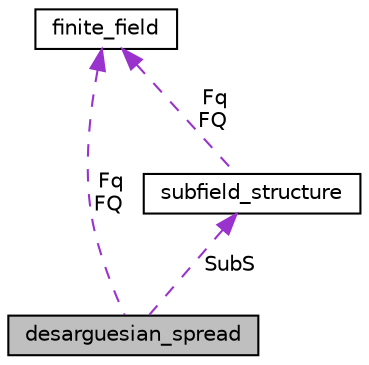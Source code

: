 digraph "desarguesian_spread"
{
  edge [fontname="Helvetica",fontsize="10",labelfontname="Helvetica",labelfontsize="10"];
  node [fontname="Helvetica",fontsize="10",shape=record];
  Node1 [label="desarguesian_spread",height=0.2,width=0.4,color="black", fillcolor="grey75", style="filled", fontcolor="black"];
  Node2 -> Node1 [dir="back",color="darkorchid3",fontsize="10",style="dashed",label=" SubS" ,fontname="Helvetica"];
  Node2 [label="subfield_structure",height=0.2,width=0.4,color="black", fillcolor="white", style="filled",URL="$d4/d43/classsubfield__structure.html"];
  Node3 -> Node2 [dir="back",color="darkorchid3",fontsize="10",style="dashed",label=" Fq\nFQ" ,fontname="Helvetica"];
  Node3 [label="finite_field",height=0.2,width=0.4,color="black", fillcolor="white", style="filled",URL="$df/d5a/classfinite__field.html"];
  Node3 -> Node1 [dir="back",color="darkorchid3",fontsize="10",style="dashed",label=" Fq\nFQ" ,fontname="Helvetica"];
}
